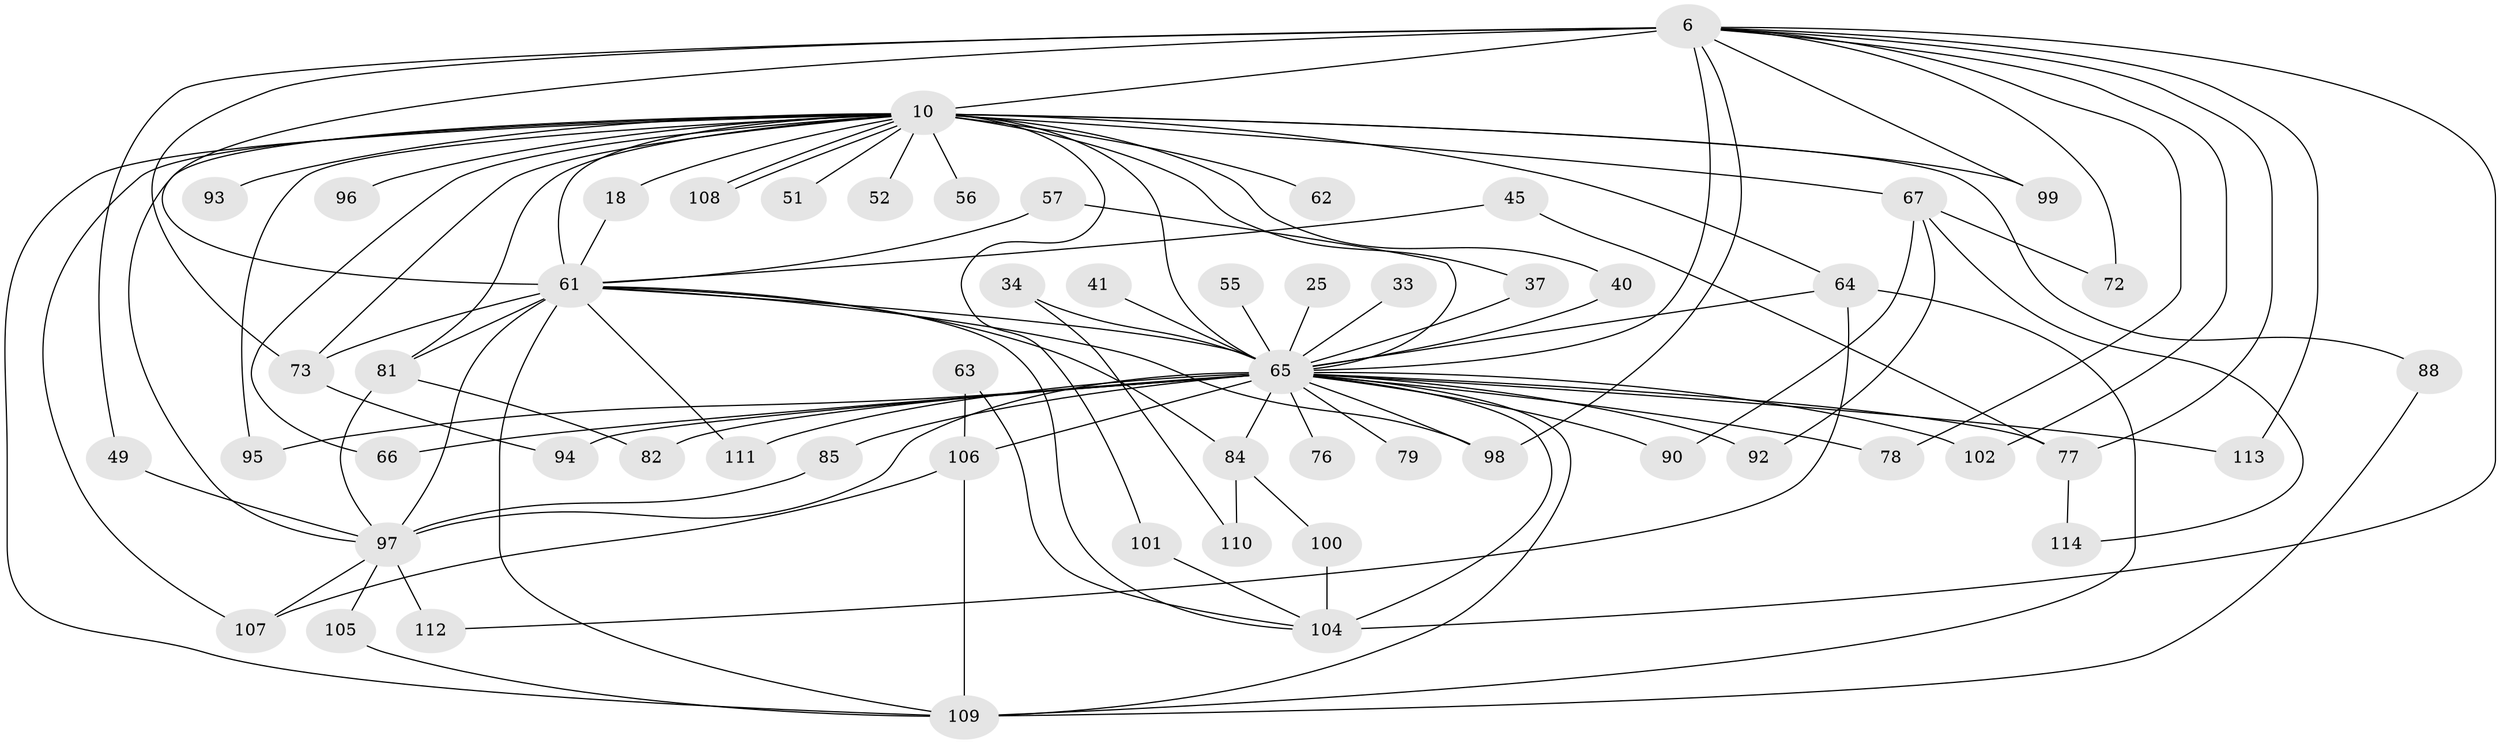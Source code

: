 // original degree distribution, {19: 0.017543859649122806, 16: 0.017543859649122806, 36: 0.008771929824561403, 22: 0.008771929824561403, 21: 0.008771929824561403, 20: 0.008771929824561403, 18: 0.008771929824561403, 25: 0.008771929824561403, 6: 0.017543859649122806, 10: 0.008771929824561403, 5: 0.043859649122807015, 3: 0.22807017543859648, 4: 0.02631578947368421, 2: 0.5526315789473685, 7: 0.017543859649122806, 9: 0.008771929824561403, 8: 0.008771929824561403}
// Generated by graph-tools (version 1.1) at 2025/43/03/09/25 04:43:21]
// undirected, 57 vertices, 106 edges
graph export_dot {
graph [start="1"]
  node [color=gray90,style=filled];
  6 [super="+3"];
  10 [super="+9"];
  18;
  25;
  33;
  34;
  37 [super="+15+24"];
  40;
  41;
  45;
  49 [super="+44"];
  51;
  52;
  55;
  56;
  57;
  61 [super="+53+2"];
  62;
  63;
  64 [super="+22"];
  65 [super="+26+36+11+4+7"];
  66;
  67;
  72;
  73 [super="+32"];
  76;
  77 [super="+28"];
  78;
  79;
  81 [super="+69"];
  82;
  84 [super="+27+14+59"];
  85 [super="+42"];
  88;
  90;
  92;
  93;
  94;
  95;
  96;
  97 [super="+30+74+29+71+87+91+89"];
  98 [super="+68"];
  99;
  100;
  101;
  102 [super="+17"];
  104 [super="+86"];
  105;
  106 [super="+21+46"];
  107 [super="+50"];
  108;
  109 [super="+35+48+70+75"];
  110;
  111;
  112;
  113 [super="+38+103"];
  114;
  6 -- 10 [weight=6];
  6 -- 99;
  6 -- 102 [weight=2];
  6 -- 113 [weight=2];
  6 -- 98 [weight=2];
  6 -- 72;
  6 -- 78;
  6 -- 65 [weight=7];
  6 -- 49;
  6 -- 77;
  6 -- 61 [weight=4];
  6 -- 104;
  6 -- 73;
  10 -- 18;
  10 -- 51 [weight=2];
  10 -- 56 [weight=2];
  10 -- 62 [weight=2];
  10 -- 67 [weight=2];
  10 -- 95;
  10 -- 99;
  10 -- 101;
  10 -- 108;
  10 -- 108;
  10 -- 66;
  10 -- 88;
  10 -- 93 [weight=2];
  10 -- 96 [weight=2];
  10 -- 97 [weight=4];
  10 -- 40;
  10 -- 52;
  10 -- 37 [weight=2];
  10 -- 65 [weight=9];
  10 -- 64;
  10 -- 61 [weight=7];
  10 -- 109 [weight=2];
  10 -- 107;
  10 -- 81;
  10 -- 73;
  18 -- 61;
  25 -- 65 [weight=2];
  33 -- 65;
  34 -- 110;
  34 -- 65 [weight=2];
  37 -- 65 [weight=2];
  40 -- 65;
  41 -- 65 [weight=3];
  45 -- 77;
  45 -- 61;
  49 -- 97 [weight=2];
  55 -- 65 [weight=2];
  57 -- 65;
  57 -- 61;
  61 -- 65 [weight=7];
  61 -- 73;
  61 -- 84 [weight=3];
  61 -- 97 [weight=3];
  61 -- 98;
  61 -- 104 [weight=2];
  61 -- 109 [weight=4];
  61 -- 111;
  61 -- 81;
  63 -- 106;
  63 -- 104;
  64 -- 112;
  64 -- 65;
  64 -- 109;
  65 -- 85 [weight=2];
  65 -- 109 [weight=5];
  65 -- 111;
  65 -- 82;
  65 -- 113 [weight=2];
  65 -- 66;
  65 -- 76;
  65 -- 84 [weight=2];
  65 -- 94;
  65 -- 106 [weight=4];
  65 -- 97 [weight=6];
  65 -- 77 [weight=2];
  65 -- 78;
  65 -- 79;
  65 -- 90;
  65 -- 92;
  65 -- 95;
  65 -- 102;
  65 -- 98;
  65 -- 104 [weight=3];
  67 -- 72;
  67 -- 90;
  67 -- 92;
  67 -- 114;
  73 -- 94;
  77 -- 114;
  81 -- 82;
  81 -- 97;
  84 -- 110;
  84 -- 100;
  85 -- 97;
  88 -- 109;
  97 -- 105;
  97 -- 112;
  97 -- 107 [weight=2];
  100 -- 104;
  101 -- 104;
  105 -- 109;
  106 -- 109;
  106 -- 107;
}
